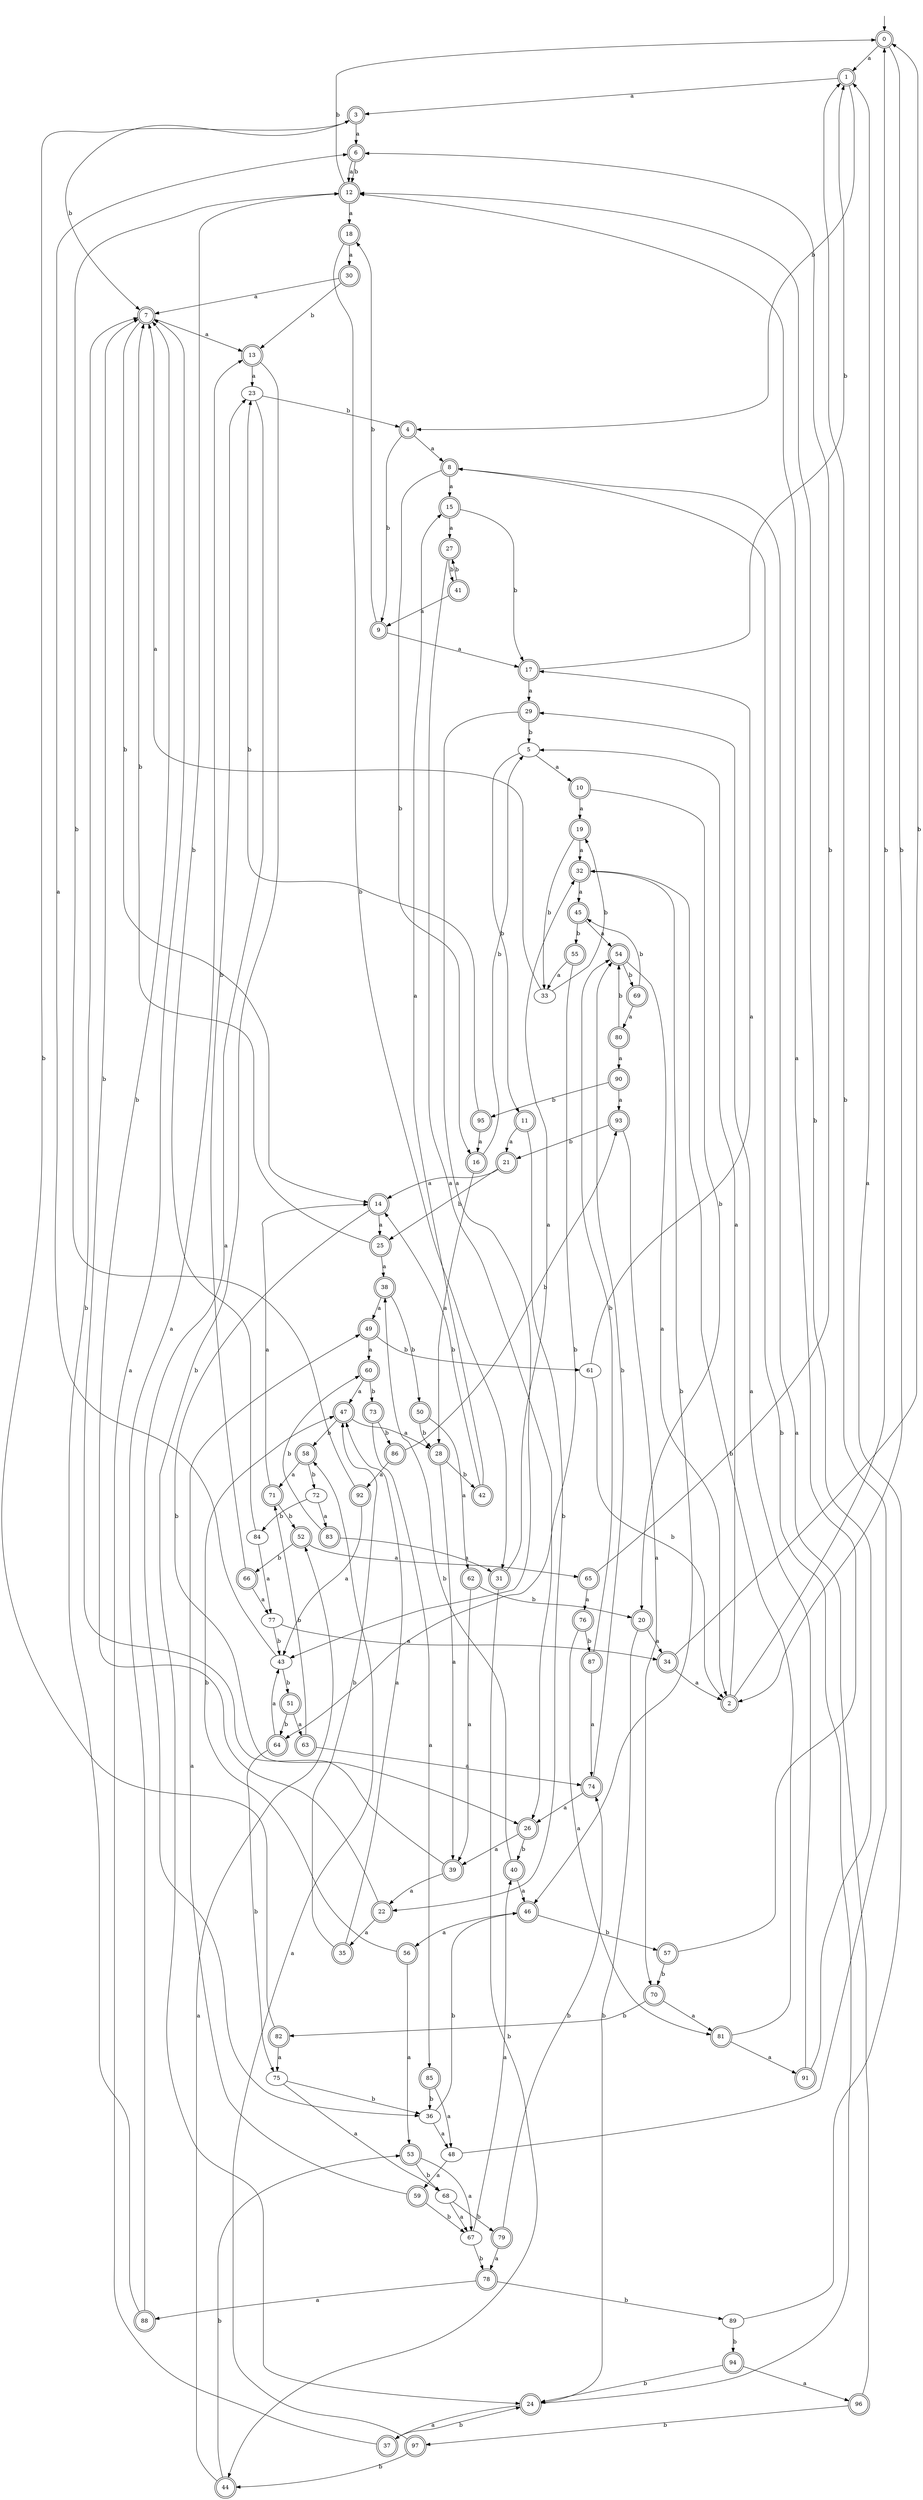 digraph RandomDFA {
  __start0 [label="", shape=none];
  __start0 -> 0 [label=""];
  0 [shape=circle] [shape=doublecircle]
  0 -> 1 [label="a"]
  0 -> 2 [label="b"]
  1 [shape=doublecircle]
  1 -> 3 [label="a"]
  1 -> 4 [label="b"]
  2 [shape=doublecircle]
  2 -> 5 [label="a"]
  2 -> 0 [label="b"]
  3 [shape=doublecircle]
  3 -> 6 [label="a"]
  3 -> 7 [label="b"]
  4 [shape=doublecircle]
  4 -> 8 [label="a"]
  4 -> 9 [label="b"]
  5
  5 -> 10 [label="a"]
  5 -> 11 [label="b"]
  6 [shape=doublecircle]
  6 -> 12 [label="a"]
  6 -> 12 [label="b"]
  7 [shape=doublecircle]
  7 -> 13 [label="a"]
  7 -> 14 [label="b"]
  8 [shape=doublecircle]
  8 -> 15 [label="a"]
  8 -> 16 [label="b"]
  9 [shape=doublecircle]
  9 -> 17 [label="a"]
  9 -> 18 [label="b"]
  10 [shape=doublecircle]
  10 -> 19 [label="a"]
  10 -> 20 [label="b"]
  11 [shape=doublecircle]
  11 -> 21 [label="a"]
  11 -> 22 [label="b"]
  12 [shape=doublecircle]
  12 -> 18 [label="a"]
  12 -> 0 [label="b"]
  13 [shape=doublecircle]
  13 -> 23 [label="a"]
  13 -> 24 [label="b"]
  14 [shape=doublecircle]
  14 -> 25 [label="a"]
  14 -> 26 [label="b"]
  15 [shape=doublecircle]
  15 -> 27 [label="a"]
  15 -> 17 [label="b"]
  16 [shape=doublecircle]
  16 -> 28 [label="a"]
  16 -> 5 [label="b"]
  17 [shape=doublecircle]
  17 -> 29 [label="a"]
  17 -> 1 [label="b"]
  18 [shape=doublecircle]
  18 -> 30 [label="a"]
  18 -> 31 [label="b"]
  19 [shape=doublecircle]
  19 -> 32 [label="a"]
  19 -> 33 [label="b"]
  20 [shape=doublecircle]
  20 -> 34 [label="a"]
  20 -> 24 [label="b"]
  21 [shape=doublecircle]
  21 -> 14 [label="a"]
  21 -> 25 [label="b"]
  22 [shape=doublecircle]
  22 -> 35 [label="a"]
  22 -> 7 [label="b"]
  23
  23 -> 36 [label="a"]
  23 -> 4 [label="b"]
  24 [shape=doublecircle]
  24 -> 37 [label="a"]
  24 -> 8 [label="b"]
  25 [shape=doublecircle]
  25 -> 38 [label="a"]
  25 -> 7 [label="b"]
  26 [shape=doublecircle]
  26 -> 39 [label="a"]
  26 -> 40 [label="b"]
  27 [shape=doublecircle]
  27 -> 26 [label="a"]
  27 -> 41 [label="b"]
  28 [shape=doublecircle]
  28 -> 39 [label="a"]
  28 -> 42 [label="b"]
  29 [shape=doublecircle]
  29 -> 43 [label="a"]
  29 -> 5 [label="b"]
  30 [shape=doublecircle]
  30 -> 7 [label="a"]
  30 -> 13 [label="b"]
  31 [shape=doublecircle]
  31 -> 32 [label="a"]
  31 -> 44 [label="b"]
  32 [shape=doublecircle]
  32 -> 45 [label="a"]
  32 -> 46 [label="b"]
  33
  33 -> 7 [label="a"]
  33 -> 19 [label="b"]
  34 [shape=doublecircle]
  34 -> 2 [label="a"]
  34 -> 0 [label="b"]
  35 [shape=doublecircle]
  35 -> 47 [label="a"]
  35 -> 47 [label="b"]
  36
  36 -> 48 [label="a"]
  36 -> 46 [label="b"]
  37 [shape=doublecircle]
  37 -> 7 [label="a"]
  37 -> 24 [label="b"]
  38 [shape=doublecircle]
  38 -> 49 [label="a"]
  38 -> 50 [label="b"]
  39 [shape=doublecircle]
  39 -> 22 [label="a"]
  39 -> 7 [label="b"]
  40 [shape=doublecircle]
  40 -> 46 [label="a"]
  40 -> 38 [label="b"]
  41 [shape=doublecircle]
  41 -> 9 [label="a"]
  41 -> 27 [label="b"]
  42 [shape=doublecircle]
  42 -> 15 [label="a"]
  42 -> 14 [label="b"]
  43
  43 -> 6 [label="a"]
  43 -> 51 [label="b"]
  44 [shape=doublecircle]
  44 -> 52 [label="a"]
  44 -> 53 [label="b"]
  45 [shape=doublecircle]
  45 -> 54 [label="a"]
  45 -> 55 [label="b"]
  46 [shape=doublecircle]
  46 -> 56 [label="a"]
  46 -> 57 [label="b"]
  47 [shape=doublecircle]
  47 -> 28 [label="a"]
  47 -> 58 [label="b"]
  48
  48 -> 59 [label="a"]
  48 -> 1 [label="b"]
  49 [shape=doublecircle]
  49 -> 60 [label="a"]
  49 -> 61 [label="b"]
  50 [shape=doublecircle]
  50 -> 62 [label="a"]
  50 -> 28 [label="b"]
  51 [shape=doublecircle]
  51 -> 63 [label="a"]
  51 -> 64 [label="b"]
  52 [shape=doublecircle]
  52 -> 65 [label="a"]
  52 -> 66 [label="b"]
  53 [shape=doublecircle]
  53 -> 67 [label="a"]
  53 -> 68 [label="b"]
  54 [shape=doublecircle]
  54 -> 2 [label="a"]
  54 -> 69 [label="b"]
  55 [shape=doublecircle]
  55 -> 33 [label="a"]
  55 -> 64 [label="b"]
  56 [shape=doublecircle]
  56 -> 53 [label="a"]
  56 -> 47 [label="b"]
  57 [shape=doublecircle]
  57 -> 12 [label="a"]
  57 -> 70 [label="b"]
  58 [shape=doublecircle]
  58 -> 71 [label="a"]
  58 -> 72 [label="b"]
  59 [shape=doublecircle]
  59 -> 49 [label="a"]
  59 -> 67 [label="b"]
  60 [shape=doublecircle]
  60 -> 47 [label="a"]
  60 -> 73 [label="b"]
  61
  61 -> 17 [label="a"]
  61 -> 2 [label="b"]
  62 [shape=doublecircle]
  62 -> 39 [label="a"]
  62 -> 20 [label="b"]
  63 [shape=doublecircle]
  63 -> 74 [label="a"]
  63 -> 71 [label="b"]
  64 [shape=doublecircle]
  64 -> 43 [label="a"]
  64 -> 75 [label="b"]
  65 [shape=doublecircle]
  65 -> 76 [label="a"]
  65 -> 6 [label="b"]
  66 [shape=doublecircle]
  66 -> 77 [label="a"]
  66 -> 23 [label="b"]
  67
  67 -> 40 [label="a"]
  67 -> 78 [label="b"]
  68
  68 -> 67 [label="a"]
  68 -> 79 [label="b"]
  69 [shape=doublecircle]
  69 -> 80 [label="a"]
  69 -> 45 [label="b"]
  70 [shape=doublecircle]
  70 -> 81 [label="a"]
  70 -> 82 [label="b"]
  71 [shape=doublecircle]
  71 -> 14 [label="a"]
  71 -> 52 [label="b"]
  72
  72 -> 83 [label="a"]
  72 -> 84 [label="b"]
  73 [shape=doublecircle]
  73 -> 85 [label="a"]
  73 -> 86 [label="b"]
  74 [shape=doublecircle]
  74 -> 26 [label="a"]
  74 -> 54 [label="b"]
  75
  75 -> 68 [label="a"]
  75 -> 36 [label="b"]
  76 [shape=doublecircle]
  76 -> 81 [label="a"]
  76 -> 87 [label="b"]
  77
  77 -> 34 [label="a"]
  77 -> 43 [label="b"]
  78 [shape=doublecircle]
  78 -> 88 [label="a"]
  78 -> 89 [label="b"]
  79 [shape=doublecircle]
  79 -> 78 [label="a"]
  79 -> 74 [label="b"]
  80 [shape=doublecircle]
  80 -> 90 [label="a"]
  80 -> 54 [label="b"]
  81 [shape=doublecircle]
  81 -> 91 [label="a"]
  81 -> 32 [label="b"]
  82 [shape=doublecircle]
  82 -> 75 [label="a"]
  82 -> 3 [label="b"]
  83 [shape=doublecircle]
  83 -> 31 [label="a"]
  83 -> 60 [label="b"]
  84
  84 -> 77 [label="a"]
  84 -> 12 [label="b"]
  85 [shape=doublecircle]
  85 -> 48 [label="a"]
  85 -> 36 [label="b"]
  86 [shape=doublecircle]
  86 -> 92 [label="a"]
  86 -> 93 [label="b"]
  87 [shape=doublecircle]
  87 -> 74 [label="a"]
  87 -> 54 [label="b"]
  88 [shape=doublecircle]
  88 -> 13 [label="a"]
  88 -> 7 [label="b"]
  89
  89 -> 1 [label="a"]
  89 -> 94 [label="b"]
  90 [shape=doublecircle]
  90 -> 93 [label="a"]
  90 -> 95 [label="b"]
  91 [shape=doublecircle]
  91 -> 29 [label="a"]
  91 -> 12 [label="b"]
  92 [shape=doublecircle]
  92 -> 43 [label="a"]
  92 -> 12 [label="b"]
  93 [shape=doublecircle]
  93 -> 70 [label="a"]
  93 -> 21 [label="b"]
  94 [shape=doublecircle]
  94 -> 96 [label="a"]
  94 -> 24 [label="b"]
  95 [shape=doublecircle]
  95 -> 16 [label="a"]
  95 -> 23 [label="b"]
  96 [shape=doublecircle]
  96 -> 8 [label="a"]
  96 -> 97 [label="b"]
  97 [shape=doublecircle]
  97 -> 58 [label="a"]
  97 -> 44 [label="b"]
}
